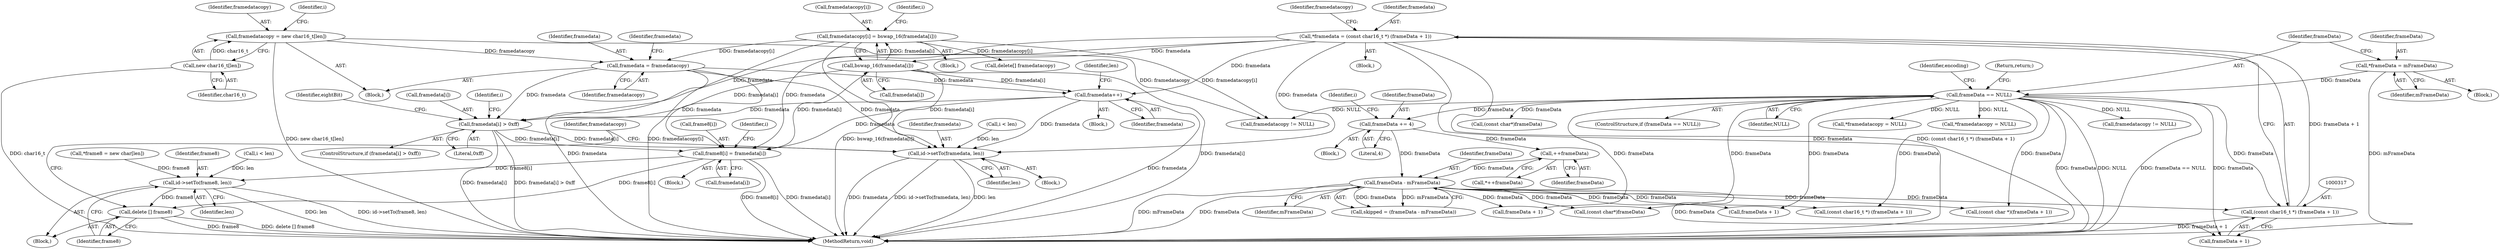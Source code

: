 digraph "0_Android_6d0249be2275fd4086783f259f4e2c54722a7c55_0@API" {
"1000354" [label="(Call,framedata = framedatacopy)"];
"1000331" [label="(Call,framedatacopy = new char16_t[len])"];
"1000333" [label="(Call,new char16_t[len])"];
"1000346" [label="(Call,framedatacopy[i] = bswap_16(framedata[i]))"];
"1000350" [label="(Call,bswap_16(framedata[i]))"];
"1000314" [label="(Call,*framedata = (const char16_t *) (frameData + 1))"];
"1000316" [label="(Call,(const char16_t *) (frameData + 1))"];
"1000202" [label="(Call,frameData - mFrameData)"];
"1000179" [label="(Call,frameData += 4)"];
"1000111" [label="(Call,frameData == NULL)"];
"1000107" [label="(Call,*frameData = mFrameData)"];
"1000196" [label="(Call,++frameData)"];
"1000363" [label="(Call,framedata++)"];
"1000383" [label="(Call,framedata[i] > 0xff)"];
"1000412" [label="(Call,frame8[i] = framedata[i])"];
"1000419" [label="(Call,id->setTo(frame8, len))"];
"1000422" [label="(Call,delete [] frame8)"];
"1000426" [label="(Call,id->setTo(framedata, len))"];
"1000180" [label="(Identifier,frameData)"];
"1000350" [label="(Call,bswap_16(framedata[i]))"];
"1000416" [label="(Call,framedata[i])"];
"1000295" [label="(Call,framedatacopy != NULL)"];
"1000362" [label="(Block,)"];
"1000419" [label="(Call,id->setTo(frame8, len))"];
"1000235" [label="(Call,(const char *)(frameData + 1))"];
"1000413" [label="(Call,frame8[i])"];
"1000431" [label="(Identifier,framedatacopy)"];
"1000256" [label="(Call,(const char16_t *) (frameData + 1))"];
"1000427" [label="(Identifier,framedata)"];
"1000112" [label="(Identifier,frameData)"];
"1000107" [label="(Call,*frameData = mFrameData)"];
"1000203" [label="(Identifier,frameData)"];
"1000382" [label="(ControlStructure,if (framedata[i] > 0xff))"];
"1000197" [label="(Identifier,frameData)"];
"1000347" [label="(Call,framedatacopy[i])"];
"1000376" [label="(Call,i < len)"];
"1000421" [label="(Identifier,len)"];
"1000196" [label="(Call,++frameData)"];
"1000387" [label="(Literal,0xff)"];
"1000351" [label="(Call,framedata[i])"];
"1000410" [label="(Identifier,i)"];
"1000331" [label="(Call,framedatacopy = new char16_t[len])"];
"1000155" [label="(Call,(const char*)frameData)"];
"1000412" [label="(Call,frame8[i] = framedata[i])"];
"1000333" [label="(Call,new char16_t[len])"];
"1000181" [label="(Literal,4)"];
"1000334" [label="(Identifier,char16_t)"];
"1000360" [label="(Identifier,framedata)"];
"1000364" [label="(Identifier,framedata)"];
"1000420" [label="(Identifier,frame8)"];
"1000345" [label="(Block,)"];
"1000430" [label="(Call,framedatacopy != NULL)"];
"1000258" [label="(Call,frameData + 1)"];
"1000111" [label="(Call,frameData == NULL)"];
"1000323" [label="(Identifier,framedatacopy)"];
"1000390" [label="(Identifier,eightBit)"];
"1000434" [label="(Call,delete[] framedatacopy)"];
"1000332" [label="(Identifier,framedatacopy)"];
"1000423" [label="(Identifier,frame8)"];
"1000314" [label="(Call,*framedata = (const char16_t *) (frameData + 1))"];
"1000109" [label="(Identifier,mFrameData)"];
"1000425" [label="(Block,)"];
"1000406" [label="(Call,i < len)"];
"1000384" [label="(Call,framedata[i])"];
"1000426" [label="(Call,id->setTo(framedata, len))"];
"1000110" [label="(ControlStructure,if (frameData == NULL))"];
"1000380" [label="(Identifier,i)"];
"1000346" [label="(Call,framedatacopy[i] = bswap_16(framedata[i]))"];
"1000204" [label="(Identifier,mFrameData)"];
"1000411" [label="(Block,)"];
"1000436" [label="(MethodReturn,void)"];
"1000344" [label="(Identifier,i)"];
"1000223" [label="(Call,(const char*)frameData)"];
"1000195" [label="(Call,*++frameData)"];
"1000113" [label="(Identifier,NULL)"];
"1000330" [label="(Block,)"];
"1000237" [label="(Call,frameData + 1)"];
"1000202" [label="(Call,frameData - mFrameData)"];
"1000338" [label="(Identifier,i)"];
"1000395" [label="(Block,)"];
"1000356" [label="(Identifier,framedatacopy)"];
"1000383" [label="(Call,framedata[i] > 0xff)"];
"1000322" [label="(Call,*framedatacopy = NULL)"];
"1000118" [label="(Identifier,encoding)"];
"1000184" [label="(Identifier,i)"];
"1000318" [label="(Call,frameData + 1)"];
"1000315" [label="(Identifier,framedata)"];
"1000103" [label="(Block,)"];
"1000428" [label="(Identifier,len)"];
"1000355" [label="(Identifier,framedata)"];
"1000363" [label="(Call,framedata++)"];
"1000200" [label="(Call,skipped = (frameData - mFrameData))"];
"1000179" [label="(Call,frameData += 4)"];
"1000262" [label="(Call,*framedatacopy = NULL)"];
"1000397" [label="(Call,*frame8 = new char[len])"];
"1000178" [label="(Block,)"];
"1000108" [label="(Identifier,frameData)"];
"1000115" [label="(Return,return;)"];
"1000306" [label="(Block,)"];
"1000422" [label="(Call,delete [] frame8)"];
"1000354" [label="(Call,framedata = framedatacopy)"];
"1000316" [label="(Call,(const char16_t *) (frameData + 1))"];
"1000366" [label="(Identifier,len)"];
"1000354" -> "1000330"  [label="AST: "];
"1000354" -> "1000356"  [label="CFG: "];
"1000355" -> "1000354"  [label="AST: "];
"1000356" -> "1000354"  [label="AST: "];
"1000360" -> "1000354"  [label="CFG: "];
"1000354" -> "1000436"  [label="DDG: framedata"];
"1000331" -> "1000354"  [label="DDG: framedatacopy"];
"1000346" -> "1000354"  [label="DDG: framedatacopy[i]"];
"1000354" -> "1000363"  [label="DDG: framedata"];
"1000354" -> "1000383"  [label="DDG: framedata"];
"1000354" -> "1000412"  [label="DDG: framedata"];
"1000354" -> "1000426"  [label="DDG: framedata"];
"1000331" -> "1000330"  [label="AST: "];
"1000331" -> "1000333"  [label="CFG: "];
"1000332" -> "1000331"  [label="AST: "];
"1000333" -> "1000331"  [label="AST: "];
"1000338" -> "1000331"  [label="CFG: "];
"1000331" -> "1000436"  [label="DDG: new char16_t[len]"];
"1000333" -> "1000331"  [label="DDG: char16_t"];
"1000331" -> "1000430"  [label="DDG: framedatacopy"];
"1000333" -> "1000334"  [label="CFG: "];
"1000334" -> "1000333"  [label="AST: "];
"1000333" -> "1000436"  [label="DDG: char16_t"];
"1000346" -> "1000345"  [label="AST: "];
"1000346" -> "1000350"  [label="CFG: "];
"1000347" -> "1000346"  [label="AST: "];
"1000350" -> "1000346"  [label="AST: "];
"1000344" -> "1000346"  [label="CFG: "];
"1000346" -> "1000436"  [label="DDG: framedatacopy[i]"];
"1000346" -> "1000436"  [label="DDG: bswap_16(framedata[i])"];
"1000350" -> "1000346"  [label="DDG: framedata[i]"];
"1000346" -> "1000430"  [label="DDG: framedatacopy[i]"];
"1000346" -> "1000434"  [label="DDG: framedatacopy[i]"];
"1000350" -> "1000351"  [label="CFG: "];
"1000351" -> "1000350"  [label="AST: "];
"1000350" -> "1000436"  [label="DDG: framedata[i]"];
"1000314" -> "1000350"  [label="DDG: framedata"];
"1000350" -> "1000363"  [label="DDG: framedata[i]"];
"1000350" -> "1000383"  [label="DDG: framedata[i]"];
"1000350" -> "1000412"  [label="DDG: framedata[i]"];
"1000350" -> "1000426"  [label="DDG: framedata[i]"];
"1000314" -> "1000306"  [label="AST: "];
"1000314" -> "1000316"  [label="CFG: "];
"1000315" -> "1000314"  [label="AST: "];
"1000316" -> "1000314"  [label="AST: "];
"1000323" -> "1000314"  [label="CFG: "];
"1000314" -> "1000436"  [label="DDG: framedata"];
"1000314" -> "1000436"  [label="DDG: (const char16_t *) (frameData + 1)"];
"1000316" -> "1000314"  [label="DDG: frameData + 1"];
"1000314" -> "1000363"  [label="DDG: framedata"];
"1000314" -> "1000383"  [label="DDG: framedata"];
"1000314" -> "1000412"  [label="DDG: framedata"];
"1000314" -> "1000426"  [label="DDG: framedata"];
"1000316" -> "1000318"  [label="CFG: "];
"1000317" -> "1000316"  [label="AST: "];
"1000318" -> "1000316"  [label="AST: "];
"1000316" -> "1000436"  [label="DDG: frameData + 1"];
"1000202" -> "1000316"  [label="DDG: frameData"];
"1000111" -> "1000316"  [label="DDG: frameData"];
"1000202" -> "1000200"  [label="AST: "];
"1000202" -> "1000204"  [label="CFG: "];
"1000203" -> "1000202"  [label="AST: "];
"1000204" -> "1000202"  [label="AST: "];
"1000200" -> "1000202"  [label="CFG: "];
"1000202" -> "1000436"  [label="DDG: frameData"];
"1000202" -> "1000436"  [label="DDG: mFrameData"];
"1000202" -> "1000200"  [label="DDG: frameData"];
"1000202" -> "1000200"  [label="DDG: mFrameData"];
"1000179" -> "1000202"  [label="DDG: frameData"];
"1000196" -> "1000202"  [label="DDG: frameData"];
"1000202" -> "1000223"  [label="DDG: frameData"];
"1000202" -> "1000235"  [label="DDG: frameData"];
"1000202" -> "1000237"  [label="DDG: frameData"];
"1000202" -> "1000256"  [label="DDG: frameData"];
"1000202" -> "1000258"  [label="DDG: frameData"];
"1000202" -> "1000318"  [label="DDG: frameData"];
"1000179" -> "1000178"  [label="AST: "];
"1000179" -> "1000181"  [label="CFG: "];
"1000180" -> "1000179"  [label="AST: "];
"1000181" -> "1000179"  [label="AST: "];
"1000184" -> "1000179"  [label="CFG: "];
"1000111" -> "1000179"  [label="DDG: frameData"];
"1000179" -> "1000196"  [label="DDG: frameData"];
"1000111" -> "1000110"  [label="AST: "];
"1000111" -> "1000113"  [label="CFG: "];
"1000112" -> "1000111"  [label="AST: "];
"1000113" -> "1000111"  [label="AST: "];
"1000115" -> "1000111"  [label="CFG: "];
"1000118" -> "1000111"  [label="CFG: "];
"1000111" -> "1000436"  [label="DDG: frameData"];
"1000111" -> "1000436"  [label="DDG: NULL"];
"1000111" -> "1000436"  [label="DDG: frameData == NULL"];
"1000107" -> "1000111"  [label="DDG: frameData"];
"1000111" -> "1000155"  [label="DDG: frameData"];
"1000111" -> "1000223"  [label="DDG: frameData"];
"1000111" -> "1000235"  [label="DDG: frameData"];
"1000111" -> "1000237"  [label="DDG: frameData"];
"1000111" -> "1000256"  [label="DDG: frameData"];
"1000111" -> "1000258"  [label="DDG: frameData"];
"1000111" -> "1000262"  [label="DDG: NULL"];
"1000111" -> "1000295"  [label="DDG: NULL"];
"1000111" -> "1000318"  [label="DDG: frameData"];
"1000111" -> "1000322"  [label="DDG: NULL"];
"1000111" -> "1000430"  [label="DDG: NULL"];
"1000107" -> "1000103"  [label="AST: "];
"1000107" -> "1000109"  [label="CFG: "];
"1000108" -> "1000107"  [label="AST: "];
"1000109" -> "1000107"  [label="AST: "];
"1000112" -> "1000107"  [label="CFG: "];
"1000107" -> "1000436"  [label="DDG: mFrameData"];
"1000196" -> "1000195"  [label="AST: "];
"1000196" -> "1000197"  [label="CFG: "];
"1000197" -> "1000196"  [label="AST: "];
"1000195" -> "1000196"  [label="CFG: "];
"1000363" -> "1000362"  [label="AST: "];
"1000363" -> "1000364"  [label="CFG: "];
"1000364" -> "1000363"  [label="AST: "];
"1000366" -> "1000363"  [label="CFG: "];
"1000363" -> "1000436"  [label="DDG: framedata"];
"1000363" -> "1000383"  [label="DDG: framedata"];
"1000363" -> "1000412"  [label="DDG: framedata"];
"1000363" -> "1000426"  [label="DDG: framedata"];
"1000383" -> "1000382"  [label="AST: "];
"1000383" -> "1000387"  [label="CFG: "];
"1000384" -> "1000383"  [label="AST: "];
"1000387" -> "1000383"  [label="AST: "];
"1000390" -> "1000383"  [label="CFG: "];
"1000380" -> "1000383"  [label="CFG: "];
"1000383" -> "1000436"  [label="DDG: framedata[i] > 0xff"];
"1000383" -> "1000436"  [label="DDG: framedata[i]"];
"1000383" -> "1000412"  [label="DDG: framedata[i]"];
"1000383" -> "1000426"  [label="DDG: framedata[i]"];
"1000412" -> "1000411"  [label="AST: "];
"1000412" -> "1000416"  [label="CFG: "];
"1000413" -> "1000412"  [label="AST: "];
"1000416" -> "1000412"  [label="AST: "];
"1000410" -> "1000412"  [label="CFG: "];
"1000412" -> "1000436"  [label="DDG: frame8[i]"];
"1000412" -> "1000436"  [label="DDG: framedata[i]"];
"1000412" -> "1000419"  [label="DDG: frame8[i]"];
"1000412" -> "1000422"  [label="DDG: frame8[i]"];
"1000419" -> "1000395"  [label="AST: "];
"1000419" -> "1000421"  [label="CFG: "];
"1000420" -> "1000419"  [label="AST: "];
"1000421" -> "1000419"  [label="AST: "];
"1000423" -> "1000419"  [label="CFG: "];
"1000419" -> "1000436"  [label="DDG: len"];
"1000419" -> "1000436"  [label="DDG: id->setTo(frame8, len)"];
"1000397" -> "1000419"  [label="DDG: frame8"];
"1000406" -> "1000419"  [label="DDG: len"];
"1000419" -> "1000422"  [label="DDG: frame8"];
"1000422" -> "1000395"  [label="AST: "];
"1000422" -> "1000423"  [label="CFG: "];
"1000423" -> "1000422"  [label="AST: "];
"1000431" -> "1000422"  [label="CFG: "];
"1000422" -> "1000436"  [label="DDG: frame8"];
"1000422" -> "1000436"  [label="DDG: delete [] frame8"];
"1000426" -> "1000425"  [label="AST: "];
"1000426" -> "1000428"  [label="CFG: "];
"1000427" -> "1000426"  [label="AST: "];
"1000428" -> "1000426"  [label="AST: "];
"1000431" -> "1000426"  [label="CFG: "];
"1000426" -> "1000436"  [label="DDG: len"];
"1000426" -> "1000436"  [label="DDG: framedata"];
"1000426" -> "1000436"  [label="DDG: id->setTo(framedata, len)"];
"1000376" -> "1000426"  [label="DDG: len"];
}
